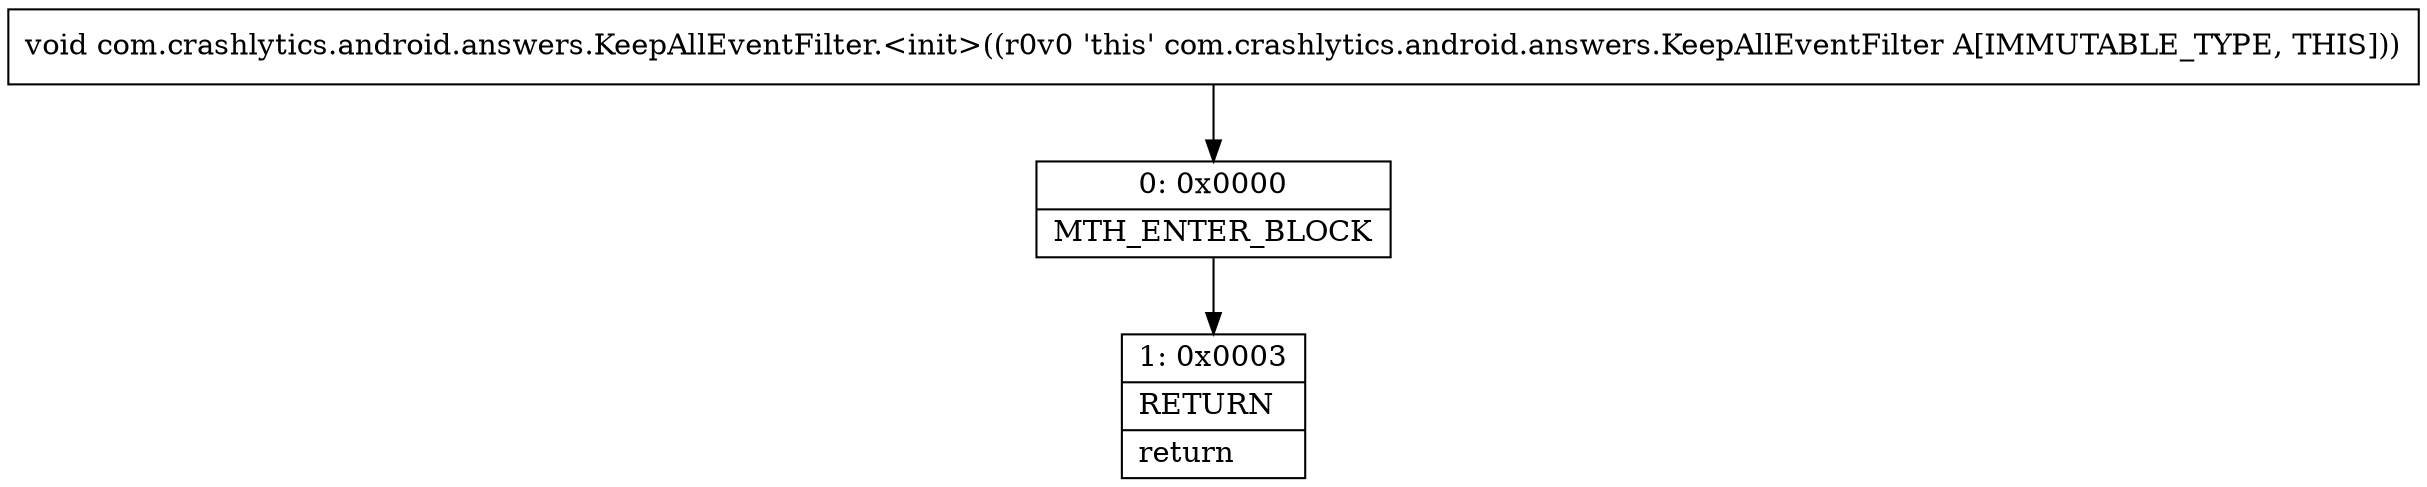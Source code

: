 digraph "CFG forcom.crashlytics.android.answers.KeepAllEventFilter.\<init\>()V" {
Node_0 [shape=record,label="{0\:\ 0x0000|MTH_ENTER_BLOCK\l}"];
Node_1 [shape=record,label="{1\:\ 0x0003|RETURN\l|return\l}"];
MethodNode[shape=record,label="{void com.crashlytics.android.answers.KeepAllEventFilter.\<init\>((r0v0 'this' com.crashlytics.android.answers.KeepAllEventFilter A[IMMUTABLE_TYPE, THIS])) }"];
MethodNode -> Node_0;
Node_0 -> Node_1;
}

